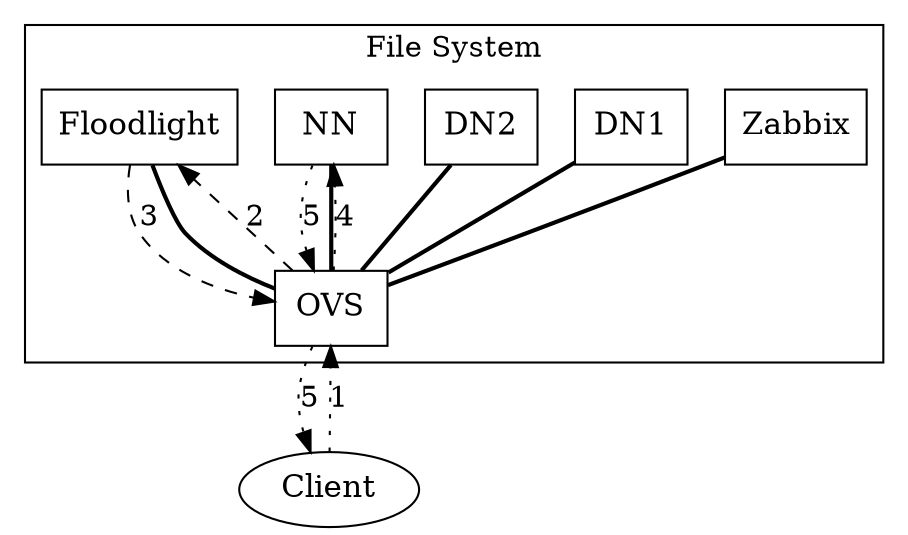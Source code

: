 digraph{

    subgraph cluster_0 {
        node[fontsize=15, shape = box];
          {rank = same; Zabbix; DN1; DN2; NN; Floodlight}
        edge [dir=none, style =bold]
        OVS;
        Zabbix;
        DN1;
        DN2;
        NN;
        Floodlight;
        OVS -> Zabbix;
        OVS -> DN1
        OVS -> DN2
        OVS -> NN
        OVS -> Floodlight
        label = "File System"
    }

     subgraph connection1 {
        node[fontsize=15];
        Client;
        edge [style=dashed]
        
        OVS -> Floodlight [label= "2"]
        Floodlight ->OVS [label = "3"]
        
    }

     subgraph connection2 {
        edge [style=dotted]
        Client -> OVS  [label= "1"]
        OVS -> NN [label = "4"]
        OVS -> Client [label= "5"]
        NN -> OVS  [label = "5"]
    }
   

}
